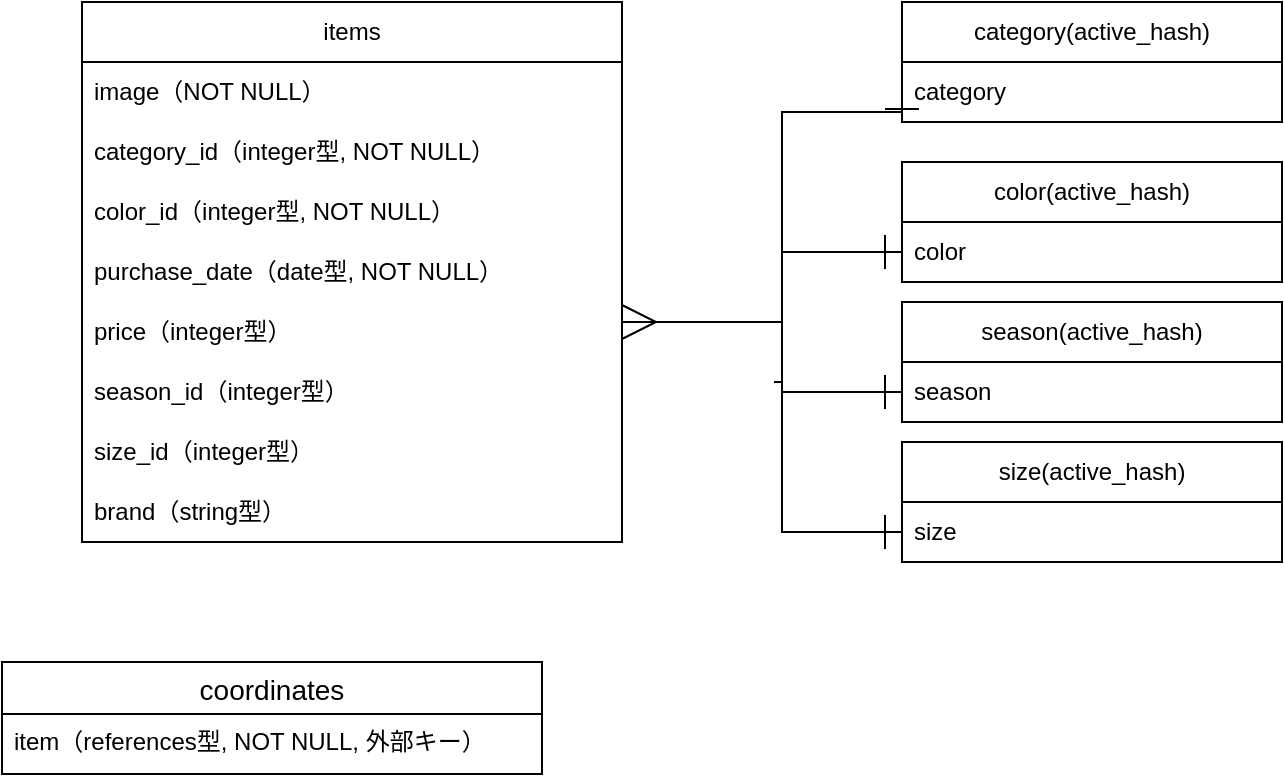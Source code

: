 <mxfile>
    <diagram name="ページ1" id="d8CI0lNI2DQaHyupYCYN">
        <mxGraphModel dx="925" dy="558" grid="1" gridSize="10" guides="1" tooltips="1" connect="1" arrows="1" fold="1" page="1" pageScale="1" pageWidth="827" pageHeight="1169" math="0" shadow="0">
            <root>
                <mxCell id="0"/>
                <mxCell id="1" parent="0"/>
                <mxCell id="HMkPCI-35cjC-nzHi5u1-1" value="items" style="swimlane;fontStyle=0;childLayout=stackLayout;horizontal=1;startSize=30;horizontalStack=0;resizeParent=1;resizeParentMax=0;resizeLast=0;collapsible=1;marginBottom=0;whiteSpace=wrap;html=1;" parent="1" vertex="1">
                    <mxGeometry x="40" y="40" width="270" height="270" as="geometry"/>
                </mxCell>
                <mxCell id="HMkPCI-35cjC-nzHi5u1-2" value="image（NOT NULL）" style="text;strokeColor=none;fillColor=none;align=left;verticalAlign=middle;spacingLeft=4;spacingRight=4;overflow=hidden;points=[[0,0.5],[1,0.5]];portConstraint=eastwest;rotatable=0;whiteSpace=wrap;html=1;" parent="HMkPCI-35cjC-nzHi5u1-1" vertex="1">
                    <mxGeometry y="30" width="270" height="30" as="geometry"/>
                </mxCell>
                <mxCell id="HMkPCI-35cjC-nzHi5u1-3" value="category_id（integer型, NOT NULL）" style="text;strokeColor=none;fillColor=none;align=left;verticalAlign=middle;spacingLeft=4;spacingRight=4;overflow=hidden;points=[[0,0.5],[1,0.5]];portConstraint=eastwest;rotatable=0;whiteSpace=wrap;html=1;" parent="HMkPCI-35cjC-nzHi5u1-1" vertex="1">
                    <mxGeometry y="60" width="270" height="30" as="geometry"/>
                </mxCell>
                <mxCell id="HMkPCI-35cjC-nzHi5u1-6" value="color_id（integer型, NOT NULL）" style="text;strokeColor=none;fillColor=none;align=left;verticalAlign=middle;spacingLeft=4;spacingRight=4;overflow=hidden;points=[[0,0.5],[1,0.5]];portConstraint=eastwest;rotatable=0;whiteSpace=wrap;html=1;" parent="HMkPCI-35cjC-nzHi5u1-1" vertex="1">
                    <mxGeometry y="90" width="270" height="30" as="geometry"/>
                </mxCell>
                <mxCell id="HMkPCI-35cjC-nzHi5u1-7" value="purchase_date（date型, NOT NULL）" style="text;strokeColor=none;fillColor=none;align=left;verticalAlign=middle;spacingLeft=4;spacingRight=4;overflow=hidden;points=[[0,0.5],[1,0.5]];portConstraint=eastwest;rotatable=0;whiteSpace=wrap;html=1;" parent="HMkPCI-35cjC-nzHi5u1-1" vertex="1">
                    <mxGeometry y="120" width="270" height="30" as="geometry"/>
                </mxCell>
                <mxCell id="HMkPCI-35cjC-nzHi5u1-8" value="price（integer型）" style="text;strokeColor=none;fillColor=none;align=left;verticalAlign=middle;spacingLeft=4;spacingRight=4;overflow=hidden;points=[[0,0.5],[1,0.5]];portConstraint=eastwest;rotatable=0;whiteSpace=wrap;html=1;" parent="HMkPCI-35cjC-nzHi5u1-1" vertex="1">
                    <mxGeometry y="150" width="270" height="30" as="geometry"/>
                </mxCell>
                <mxCell id="HMkPCI-35cjC-nzHi5u1-9" value="season_id（integer型）" style="text;strokeColor=none;fillColor=none;align=left;verticalAlign=middle;spacingLeft=4;spacingRight=4;overflow=hidden;points=[[0,0.5],[1,0.5]];portConstraint=eastwest;rotatable=0;whiteSpace=wrap;html=1;" parent="HMkPCI-35cjC-nzHi5u1-1" vertex="1">
                    <mxGeometry y="180" width="270" height="30" as="geometry"/>
                </mxCell>
                <mxCell id="HMkPCI-35cjC-nzHi5u1-11" value="size_id（integer型）" style="text;strokeColor=none;fillColor=none;align=left;verticalAlign=middle;spacingLeft=4;spacingRight=4;overflow=hidden;points=[[0,0.5],[1,0.5]];portConstraint=eastwest;rotatable=0;whiteSpace=wrap;html=1;" parent="HMkPCI-35cjC-nzHi5u1-1" vertex="1">
                    <mxGeometry y="210" width="270" height="30" as="geometry"/>
                </mxCell>
                <mxCell id="HMkPCI-35cjC-nzHi5u1-10" value="brand（string型）" style="text;strokeColor=none;fillColor=none;align=left;verticalAlign=middle;spacingLeft=4;spacingRight=4;overflow=hidden;points=[[0,0.5],[1,0.5]];portConstraint=eastwest;rotatable=0;whiteSpace=wrap;html=1;" parent="HMkPCI-35cjC-nzHi5u1-1" vertex="1">
                    <mxGeometry y="240" width="270" height="30" as="geometry"/>
                </mxCell>
                <mxCell id="HMkPCI-35cjC-nzHi5u1-14" value="category(active_hash)" style="swimlane;fontStyle=0;childLayout=stackLayout;horizontal=1;startSize=30;horizontalStack=0;resizeParent=1;resizeParentMax=0;resizeLast=0;collapsible=1;marginBottom=0;whiteSpace=wrap;html=1;" parent="1" vertex="1">
                    <mxGeometry x="450" y="40" width="190" height="60" as="geometry"/>
                </mxCell>
                <mxCell id="HMkPCI-35cjC-nzHi5u1-15" value="category" style="text;strokeColor=none;fillColor=none;align=left;verticalAlign=middle;spacingLeft=4;spacingRight=4;overflow=hidden;points=[[0,0.5],[1,0.5]];portConstraint=eastwest;rotatable=0;whiteSpace=wrap;html=1;" parent="HMkPCI-35cjC-nzHi5u1-14" vertex="1">
                    <mxGeometry y="30" width="190" height="30" as="geometry"/>
                </mxCell>
                <mxCell id="HMkPCI-35cjC-nzHi5u1-18" value="size(active_hash)" style="swimlane;fontStyle=0;childLayout=stackLayout;horizontal=1;startSize=30;horizontalStack=0;resizeParent=1;resizeParentMax=0;resizeLast=0;collapsible=1;marginBottom=0;whiteSpace=wrap;html=1;" parent="1" vertex="1">
                    <mxGeometry x="450" y="260" width="190" height="60" as="geometry"/>
                </mxCell>
                <mxCell id="HMkPCI-35cjC-nzHi5u1-30" style="edgeStyle=orthogonalEdgeStyle;rounded=0;orthogonalLoop=1;jettySize=auto;html=1;endArrow=none;endFill=0;endSize=15;startSize=15;startArrow=ERone;startFill=0;" parent="HMkPCI-35cjC-nzHi5u1-18" source="HMkPCI-35cjC-nzHi5u1-19" edge="1">
                    <mxGeometry relative="1" as="geometry">
                        <mxPoint x="-64" y="-30" as="targetPoint"/>
                        <Array as="points">
                            <mxPoint x="-60" y="45"/>
                            <mxPoint x="-60" y="-30"/>
                        </Array>
                    </mxGeometry>
                </mxCell>
                <mxCell id="HMkPCI-35cjC-nzHi5u1-19" value="size" style="text;strokeColor=none;fillColor=none;align=left;verticalAlign=middle;spacingLeft=4;spacingRight=4;overflow=hidden;points=[[0,0.5],[1,0.5]];portConstraint=eastwest;rotatable=0;whiteSpace=wrap;html=1;" parent="HMkPCI-35cjC-nzHi5u1-18" vertex="1">
                    <mxGeometry y="30" width="190" height="30" as="geometry"/>
                </mxCell>
                <mxCell id="HMkPCI-35cjC-nzHi5u1-20" value="season(active_hash)" style="swimlane;fontStyle=0;childLayout=stackLayout;horizontal=1;startSize=30;horizontalStack=0;resizeParent=1;resizeParentMax=0;resizeLast=0;collapsible=1;marginBottom=0;whiteSpace=wrap;html=1;" parent="1" vertex="1">
                    <mxGeometry x="450" y="190" width="190" height="60" as="geometry"/>
                </mxCell>
                <mxCell id="HMkPCI-35cjC-nzHi5u1-29" style="edgeStyle=orthogonalEdgeStyle;rounded=0;orthogonalLoop=1;jettySize=auto;html=1;endArrow=none;endFill=0;endSize=15;startArrow=ERone;startFill=0;startSize=15;" parent="HMkPCI-35cjC-nzHi5u1-20" source="HMkPCI-35cjC-nzHi5u1-21" edge="1">
                    <mxGeometry relative="1" as="geometry">
                        <mxPoint x="-64" y="10" as="targetPoint"/>
                        <Array as="points">
                            <mxPoint x="-60" y="45"/>
                            <mxPoint x="-60" y="10"/>
                        </Array>
                    </mxGeometry>
                </mxCell>
                <mxCell id="HMkPCI-35cjC-nzHi5u1-21" value="season" style="text;strokeColor=none;fillColor=none;align=left;verticalAlign=middle;spacingLeft=4;spacingRight=4;overflow=hidden;points=[[0,0.5],[1,0.5]];portConstraint=eastwest;rotatable=0;whiteSpace=wrap;html=1;" parent="HMkPCI-35cjC-nzHi5u1-20" vertex="1">
                    <mxGeometry y="30" width="190" height="30" as="geometry"/>
                </mxCell>
                <mxCell id="HMkPCI-35cjC-nzHi5u1-22" value="color(active_hash)" style="swimlane;fontStyle=0;childLayout=stackLayout;horizontal=1;startSize=30;horizontalStack=0;resizeParent=1;resizeParentMax=0;resizeLast=0;collapsible=1;marginBottom=0;whiteSpace=wrap;html=1;" parent="1" vertex="1">
                    <mxGeometry x="450" y="120" width="190" height="60" as="geometry"/>
                </mxCell>
                <mxCell id="HMkPCI-35cjC-nzHi5u1-31" style="edgeStyle=orthogonalEdgeStyle;rounded=0;orthogonalLoop=1;jettySize=auto;html=1;endArrow=none;endFill=0;endSize=15;startSize=15;startArrow=ERone;startFill=0;" parent="HMkPCI-35cjC-nzHi5u1-22" source="HMkPCI-35cjC-nzHi5u1-23" edge="1">
                    <mxGeometry relative="1" as="geometry">
                        <mxPoint x="-60" y="45" as="targetPoint"/>
                    </mxGeometry>
                </mxCell>
                <mxCell id="HMkPCI-35cjC-nzHi5u1-23" value="color" style="text;strokeColor=none;fillColor=none;align=left;verticalAlign=middle;spacingLeft=4;spacingRight=4;overflow=hidden;points=[[0,0.5],[1,0.5]];portConstraint=eastwest;rotatable=0;whiteSpace=wrap;html=1;" parent="HMkPCI-35cjC-nzHi5u1-22" vertex="1">
                    <mxGeometry y="30" width="190" height="30" as="geometry"/>
                </mxCell>
                <mxCell id="HMkPCI-35cjC-nzHi5u1-25" style="edgeStyle=orthogonalEdgeStyle;rounded=0;orthogonalLoop=1;jettySize=auto;html=1;exitX=0;exitY=0.5;exitDx=0;exitDy=0;endArrow=ERmany;endFill=0;endSize=15;startArrow=ERone;startFill=0;startSize=15;" parent="1" source="HMkPCI-35cjC-nzHi5u1-15" edge="1">
                    <mxGeometry relative="1" as="geometry">
                        <mxPoint x="310" y="200" as="targetPoint"/>
                        <Array as="points">
                            <mxPoint x="450" y="95"/>
                            <mxPoint x="390" y="95"/>
                            <mxPoint x="390" y="200"/>
                        </Array>
                    </mxGeometry>
                </mxCell>
                <mxCell id="HMkPCI-35cjC-nzHi5u1-32" value="coordinates" style="swimlane;fontStyle=0;childLayout=stackLayout;horizontal=1;startSize=26;horizontalStack=0;resizeParent=1;resizeParentMax=0;resizeLast=0;collapsible=1;marginBottom=0;align=center;fontSize=14;" parent="1" vertex="1">
                    <mxGeometry y="370" width="270" height="56" as="geometry"/>
                </mxCell>
                <mxCell id="HMkPCI-35cjC-nzHi5u1-33" value="item（references型, NOT NULL, 外部キー）" style="text;strokeColor=none;fillColor=none;spacingLeft=4;spacingRight=4;overflow=hidden;rotatable=0;points=[[0,0.5],[1,0.5]];portConstraint=eastwest;fontSize=12;" parent="HMkPCI-35cjC-nzHi5u1-32" vertex="1">
                    <mxGeometry y="26" width="270" height="30" as="geometry"/>
                </mxCell>
            </root>
        </mxGraphModel>
    </diagram>
</mxfile>